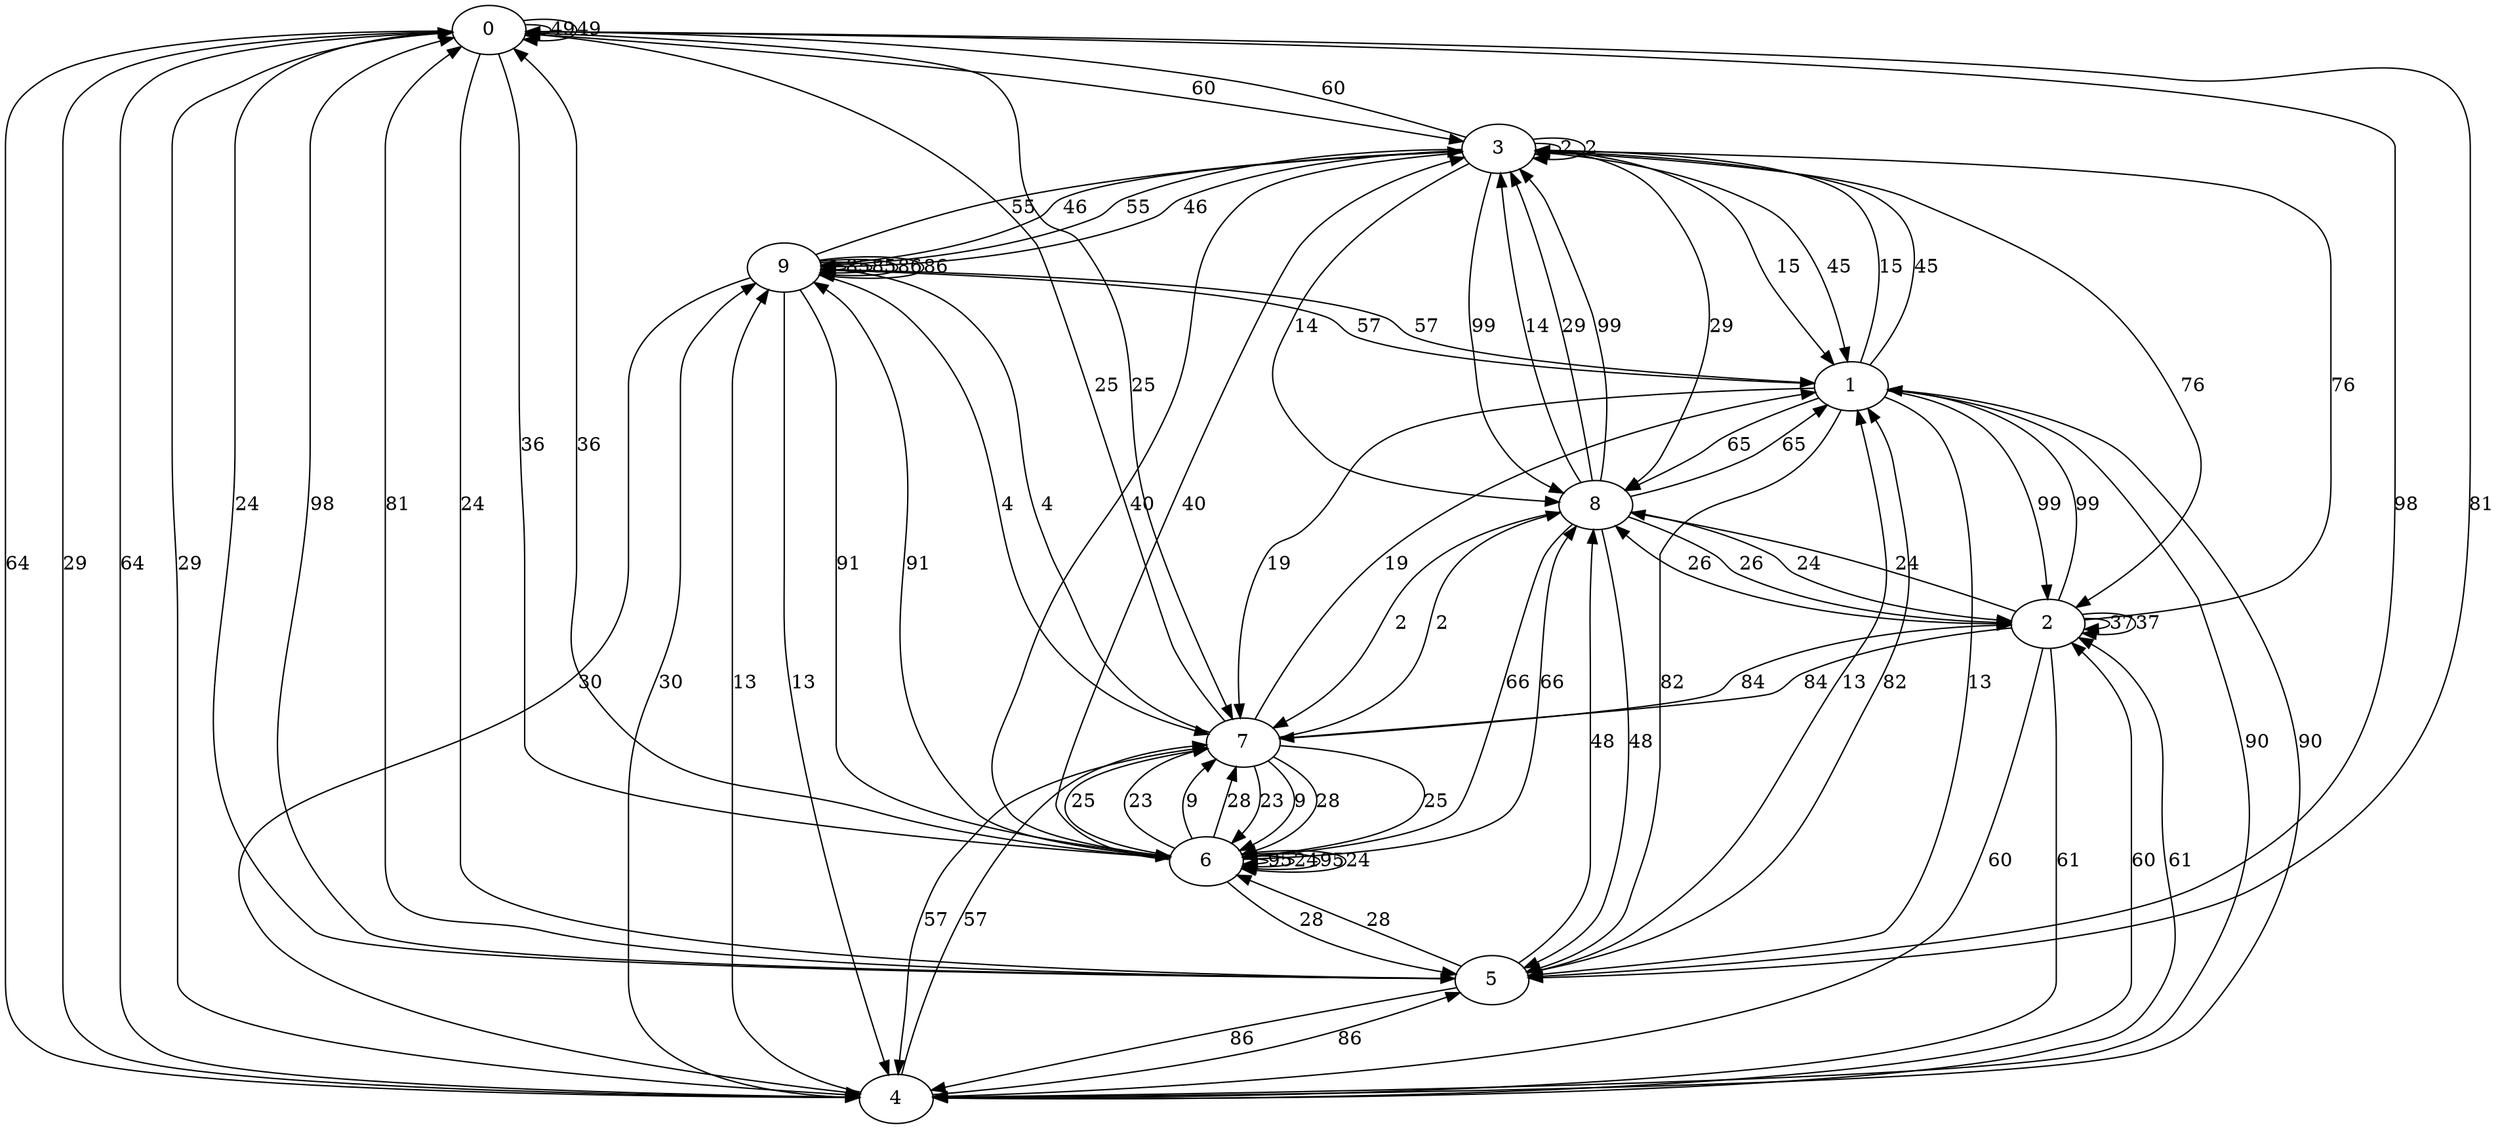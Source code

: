 digraph G{
0 -> 0[label = "49"];
0 -> 0[label = "49"];
0 -> 3[label = "60"];
0 -> 4[label = "64"];
0 -> 4[label = "29"];
0 -> 5[label = "24"];
0 -> 5[label = "98"];
0 -> 5[label = "81"];
0 -> 6[label = "36"];
0 -> 7[label = "25"];
1 -> 2[label = "99"];
1 -> 3[label = "15"];
1 -> 3[label = "45"];
1 -> 4[label = "90"];
1 -> 5[label = "13"];
1 -> 5[label = "82"];
1 -> 7[label = "19"];
1 -> 8[label = "65"];
1 -> 9[label = "57"];
2 -> 1[label = "99"];
2 -> 2[label = "37"];
2 -> 2[label = "37"];
2 -> 3[label = "76"];
2 -> 4[label = "60"];
2 -> 4[label = "61"];
2 -> 7[label = "84"];
2 -> 8[label = "24"];
2 -> 8[label = "26"];
3 -> 0[label = "60"];
3 -> 1[label = "15"];
3 -> 1[label = "45"];
3 -> 2[label = "76"];
3 -> 3[label = "2"];
3 -> 3[label = "2"];
3 -> 6[label = "40"];
3 -> 8[label = "29"];
3 -> 8[label = "14"];
3 -> 8[label = "99"];
3 -> 9[label = "55"];
3 -> 9[label = "46"];
4 -> 0[label = "64"];
4 -> 0[label = "29"];
4 -> 1[label = "90"];
4 -> 2[label = "60"];
4 -> 2[label = "61"];
4 -> 5[label = "86"];
4 -> 7[label = "57"];
4 -> 9[label = "30"];
4 -> 9[label = "13"];
5 -> 0[label = "24"];
5 -> 0[label = "98"];
5 -> 0[label = "81"];
5 -> 1[label = "13"];
5 -> 1[label = "82"];
5 -> 4[label = "86"];
5 -> 6[label = "28"];
5 -> 8[label = "48"];
6 -> 0[label = "36"];
6 -> 3[label = "40"];
6 -> 5[label = "28"];
6 -> 6[label = "95"];
6 -> 6[label = "24"];
6 -> 6[label = "95"];
6 -> 6[label = "24"];
6 -> 7[label = "25"];
6 -> 7[label = "23"];
6 -> 7[label = "9"];
6 -> 7[label = "28"];
6 -> 8[label = "66"];
6 -> 9[label = "91"];
7 -> 0[label = "25"];
7 -> 1[label = "19"];
7 -> 2[label = "84"];
7 -> 4[label = "57"];
7 -> 6[label = "25"];
7 -> 6[label = "23"];
7 -> 6[label = "9"];
7 -> 6[label = "28"];
7 -> 8[label = "2"];
7 -> 9[label = "4"];
8 -> 1[label = "65"];
8 -> 2[label = "24"];
8 -> 2[label = "26"];
8 -> 3[label = "14"];
8 -> 3[label = "29"];
8 -> 3[label = "99"];
8 -> 5[label = "48"];
8 -> 6[label = "66"];
8 -> 7[label = "2"];
9 -> 1[label = "57"];
9 -> 3[label = "55"];
9 -> 3[label = "46"];
9 -> 4[label = "30"];
9 -> 4[label = "13"];
9 -> 6[label = "91"];
9 -> 7[label = "4"];
9 -> 9[label = "85"];
9 -> 9[label = "85"];
9 -> 9[label = "86"];
9 -> 9[label = "86"];
}
